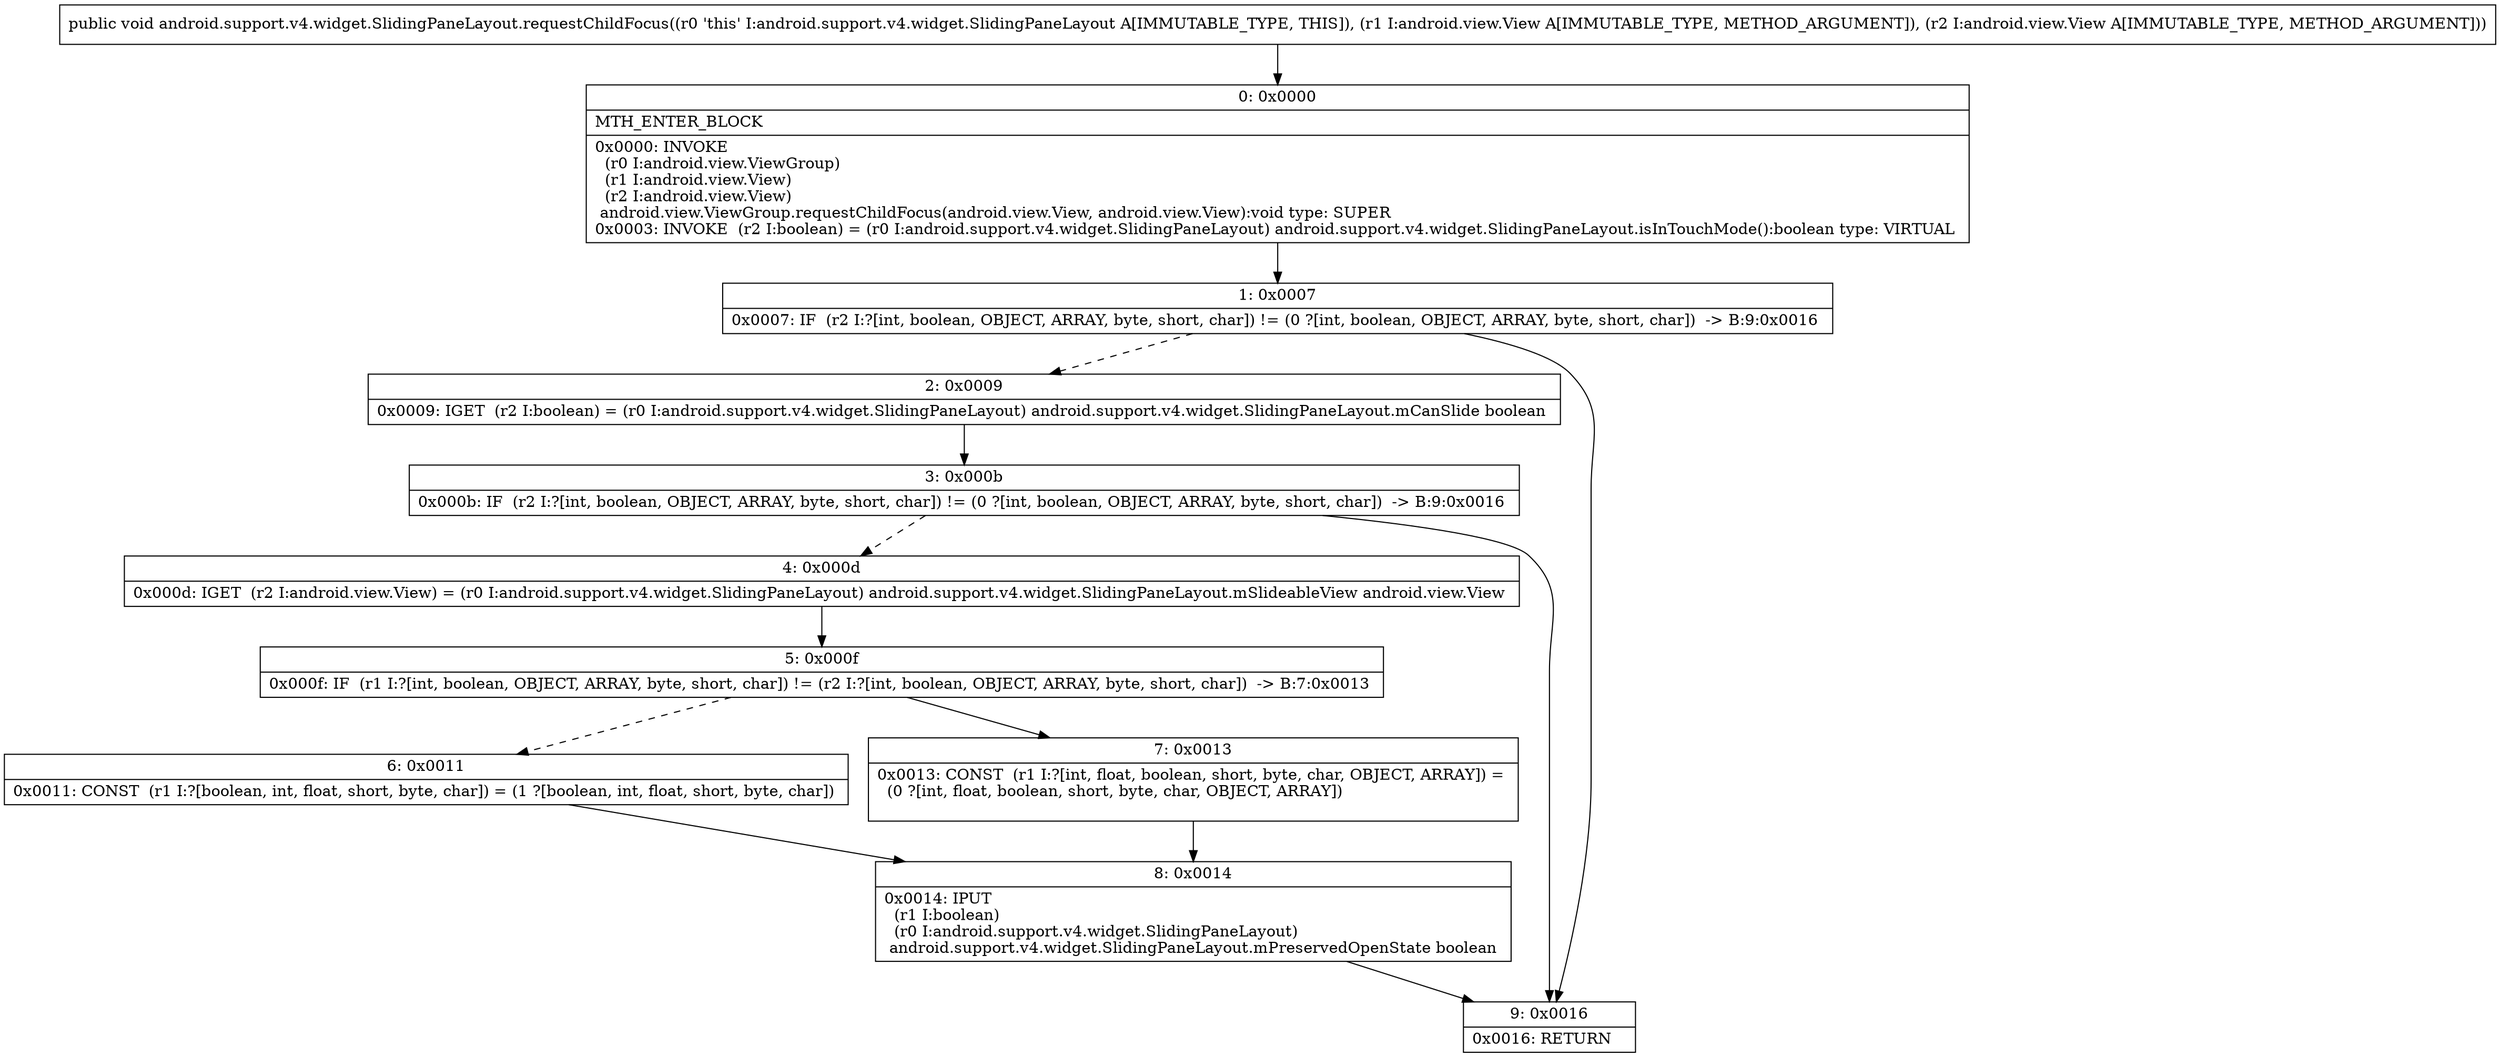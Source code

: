 digraph "CFG forandroid.support.v4.widget.SlidingPaneLayout.requestChildFocus(Landroid\/view\/View;Landroid\/view\/View;)V" {
Node_0 [shape=record,label="{0\:\ 0x0000|MTH_ENTER_BLOCK\l|0x0000: INVOKE  \l  (r0 I:android.view.ViewGroup)\l  (r1 I:android.view.View)\l  (r2 I:android.view.View)\l android.view.ViewGroup.requestChildFocus(android.view.View, android.view.View):void type: SUPER \l0x0003: INVOKE  (r2 I:boolean) = (r0 I:android.support.v4.widget.SlidingPaneLayout) android.support.v4.widget.SlidingPaneLayout.isInTouchMode():boolean type: VIRTUAL \l}"];
Node_1 [shape=record,label="{1\:\ 0x0007|0x0007: IF  (r2 I:?[int, boolean, OBJECT, ARRAY, byte, short, char]) != (0 ?[int, boolean, OBJECT, ARRAY, byte, short, char])  \-\> B:9:0x0016 \l}"];
Node_2 [shape=record,label="{2\:\ 0x0009|0x0009: IGET  (r2 I:boolean) = (r0 I:android.support.v4.widget.SlidingPaneLayout) android.support.v4.widget.SlidingPaneLayout.mCanSlide boolean \l}"];
Node_3 [shape=record,label="{3\:\ 0x000b|0x000b: IF  (r2 I:?[int, boolean, OBJECT, ARRAY, byte, short, char]) != (0 ?[int, boolean, OBJECT, ARRAY, byte, short, char])  \-\> B:9:0x0016 \l}"];
Node_4 [shape=record,label="{4\:\ 0x000d|0x000d: IGET  (r2 I:android.view.View) = (r0 I:android.support.v4.widget.SlidingPaneLayout) android.support.v4.widget.SlidingPaneLayout.mSlideableView android.view.View \l}"];
Node_5 [shape=record,label="{5\:\ 0x000f|0x000f: IF  (r1 I:?[int, boolean, OBJECT, ARRAY, byte, short, char]) != (r2 I:?[int, boolean, OBJECT, ARRAY, byte, short, char])  \-\> B:7:0x0013 \l}"];
Node_6 [shape=record,label="{6\:\ 0x0011|0x0011: CONST  (r1 I:?[boolean, int, float, short, byte, char]) = (1 ?[boolean, int, float, short, byte, char]) \l}"];
Node_7 [shape=record,label="{7\:\ 0x0013|0x0013: CONST  (r1 I:?[int, float, boolean, short, byte, char, OBJECT, ARRAY]) = \l  (0 ?[int, float, boolean, short, byte, char, OBJECT, ARRAY])\l \l}"];
Node_8 [shape=record,label="{8\:\ 0x0014|0x0014: IPUT  \l  (r1 I:boolean)\l  (r0 I:android.support.v4.widget.SlidingPaneLayout)\l android.support.v4.widget.SlidingPaneLayout.mPreservedOpenState boolean \l}"];
Node_9 [shape=record,label="{9\:\ 0x0016|0x0016: RETURN   \l}"];
MethodNode[shape=record,label="{public void android.support.v4.widget.SlidingPaneLayout.requestChildFocus((r0 'this' I:android.support.v4.widget.SlidingPaneLayout A[IMMUTABLE_TYPE, THIS]), (r1 I:android.view.View A[IMMUTABLE_TYPE, METHOD_ARGUMENT]), (r2 I:android.view.View A[IMMUTABLE_TYPE, METHOD_ARGUMENT])) }"];
MethodNode -> Node_0;
Node_0 -> Node_1;
Node_1 -> Node_2[style=dashed];
Node_1 -> Node_9;
Node_2 -> Node_3;
Node_3 -> Node_4[style=dashed];
Node_3 -> Node_9;
Node_4 -> Node_5;
Node_5 -> Node_6[style=dashed];
Node_5 -> Node_7;
Node_6 -> Node_8;
Node_7 -> Node_8;
Node_8 -> Node_9;
}

